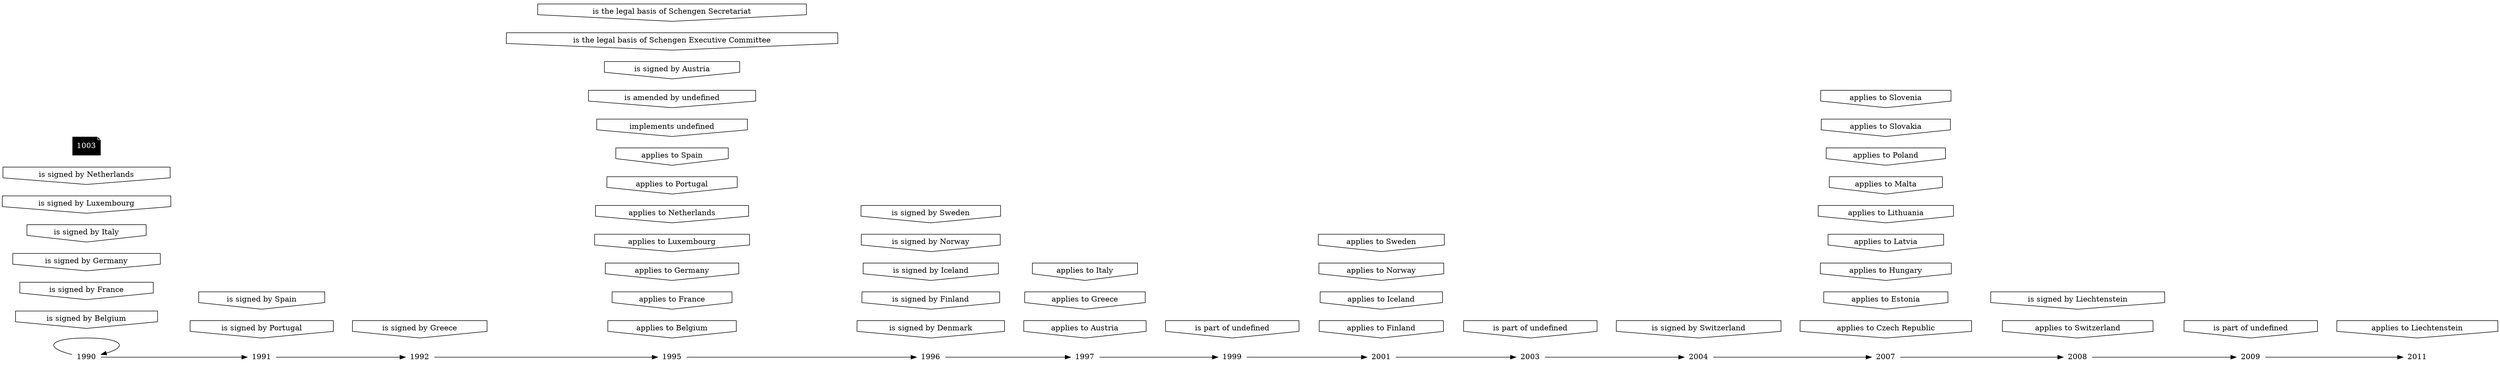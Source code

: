 digraph source {
  graph [ rankdir = LR ];
subgraph y_1990 {
  graph [ rank = same ];
  "1990" [ shape = plaintext ];
  "1168_1990" [ shape = invhouse, label = "is signed by Belgium" ];
  "1036_1990" [ shape = invhouse, label = "is signed by France" ];
  "1156_1990" [ shape = invhouse, label = "is signed by Germany" ];
  "1164_1990" [ shape = invhouse, label = "is signed by Italy" ];
  "1158_1990" [ shape = invhouse, label = "is signed by Luxembourg" ];
  "1160_1990" [ shape = invhouse, label = "is signed by Netherlands" ];
}

subgraph y_1991 {
  graph [ rank = same ];
  "1991" [ shape = plaintext ];
  "1172_1991" [ shape = invhouse, label = "is signed by Portugal" ];
  "1171_1991" [ shape = invhouse, label = "is signed by Spain" ];
}

subgraph y_1992 {
  graph [ rank = same ];
  "1992" [ shape = plaintext ];
  "1173_1992" [ shape = invhouse, label = "is signed by Greece" ];
}

subgraph y_1995 {
  graph [ rank = same ];
  "1995" [ shape = plaintext ];
  "1185_1995" [ shape = invhouse, label = "applies to Belgium" ];
  "1182_1995" [ shape = invhouse, label = "applies to France" ];
  "1183_1995" [ shape = invhouse, label = "applies to Germany" ];
  "1184_1995" [ shape = invhouse, label = "applies to Luxembourg" ];
  "1186_1995" [ shape = invhouse, label = "applies to Netherlands" ];
  "1189_1995" [ shape = invhouse, label = "applies to Portugal" ];
  "1188_1995" [ shape = invhouse, label = "applies to Spain" ];
  "1152_1995" [ shape = invhouse, label = "implements undefined" ];
  "1216_1995" [ shape = invhouse, label = "is amended by undefined" ];
  "1174_1995" [ shape = invhouse, label = "is signed by Austria" ];
  "1213_1995" [ shape = invhouse, label = "is the legal basis of Schengen Executive Committee" ];
  "1215_1995" [ shape = invhouse, label = "is the legal basis of Schengen Secretariat" ];
}

subgraph y_1996 {
  graph [ rank = same ];
  "1996" [ shape = plaintext ];
  "1169_1996" [ shape = invhouse, label = "is signed by Denmark" ];
  "1194_1996" [ shape = invhouse, label = "is signed by Finland" ];
  "1179_1996" [ shape = invhouse, label = "is signed by Iceland" ];
  "1177_1996" [ shape = invhouse, label = "is signed by Norway" ];
  "1175_1996" [ shape = invhouse, label = "is signed by Sweden" ];
}

subgraph y_1997 {
  graph [ rank = same ];
  "1997" [ shape = plaintext ];
  "1191_1997" [ shape = invhouse, label = "applies to Austria" ];
  "1190_1997" [ shape = invhouse, label = "applies to Greece" ];
  "1187_1997" [ shape = invhouse, label = "applies to Italy" ];
}

subgraph y_1999 {
  graph [ rank = same ];
  "1999" [ shape = plaintext ];
  "1153_1999" [ shape = invhouse, label = "is part of undefined" ];
}

subgraph y_2001 {
  graph [ rank = same ];
  "2001" [ shape = plaintext ];
  "1193_2001" [ shape = invhouse, label = "applies to Finland" ];
  "1196_2001" [ shape = invhouse, label = "applies to Iceland" ];
  "1195_2001" [ shape = invhouse, label = "applies to Norway" ];
  "1197_2001" [ shape = invhouse, label = "applies to Sweden" ];
}

subgraph y_2003 {
  graph [ rank = same ];
  "2003" [ shape = plaintext ];
  "1154_2003" [ shape = invhouse, label = "is part of undefined" ];
}

subgraph y_2004 {
  graph [ rank = same ];
  "2004" [ shape = plaintext ];
  "1198_2004" [ shape = invhouse, label = "is signed by Switzerland" ];
}

subgraph y_2007 {
  graph [ rank = same ];
  "2007" [ shape = plaintext ];
  "1200_2007" [ shape = invhouse, label = "applies to Czech Republic" ];
  "1201_2007" [ shape = invhouse, label = "applies to Estonia" ];
  "1204_2007" [ shape = invhouse, label = "applies to Hungary" ];
  "1203_2007" [ shape = invhouse, label = "applies to Latvia" ];
  "1202_2007" [ shape = invhouse, label = "applies to Lithuania" ];
  "1208_2007" [ shape = invhouse, label = "applies to Malta" ];
  "1209_2007" [ shape = invhouse, label = "applies to Poland" ];
  "1210_2007" [ shape = invhouse, label = "applies to Slovakia" ];
  "1211_2007" [ shape = invhouse, label = "applies to Slovenia" ];
}

subgraph y_2008 {
  graph [ rank = same ];
  "2008" [ shape = plaintext ];
  "1199_2008" [ shape = invhouse, label = "applies to Switzerland" ];
  "1207_2008" [ shape = invhouse, label = "is signed by Liechtenstein" ];
}

subgraph y_2009 {
  graph [ rank = same ];
  "2009" [ shape = plaintext ];
  "1155_2009" [ shape = invhouse, label = "is part of undefined" ];
}

subgraph y_2011 {
  graph [ rank = same ];
  "2011" [ shape = plaintext ];
  "1206_2011" [ shape = invhouse, label = "applies to Liechtenstein" ];
}

  "1003" [ shape = note, style = "filled", fillcolor = "black", color = "white", fontcolor = "white" ];
  "1990";
  "1991";
  "1992";
  "1995";
  "1996";
  "1997";
  "1999";
  "2001";
  "2003";
  "2004";
  "2007";
  "2008";
  "2009";
  "2011";
  "1990" -> "1990";
  "1990" -> "1991";
  "1991" -> "1992";
  "1992" -> "1995";
  "1995" -> "1996";
  "1996" -> "1997";
  "1997" -> "1999";
  "1999" -> "2001";
  "2001" -> "2003";
  "2003" -> "2004";
  "2004" -> "2007";
  "2007" -> "2008";
  "2008" -> "2009";
  "2009" -> "2011";
}
